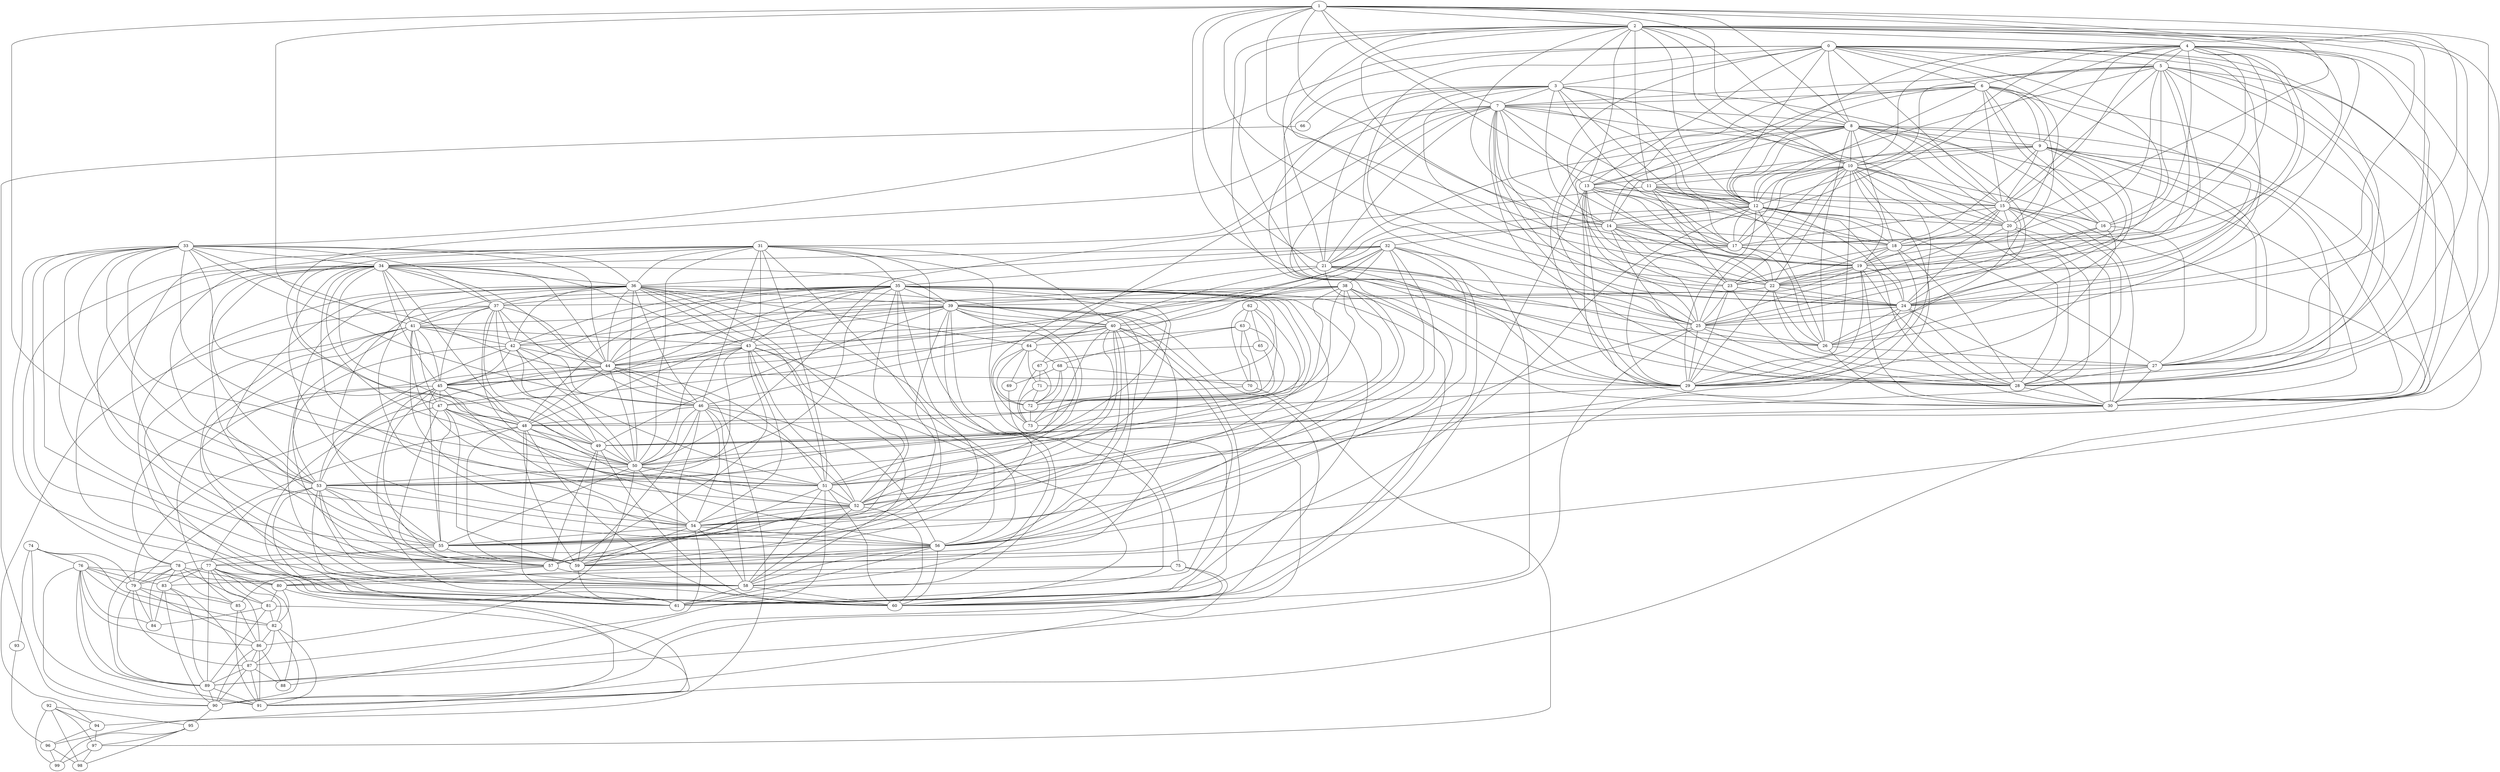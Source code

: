 graph G {
0;
1;
2;
3;
4;
5;
6;
7;
8;
9;
10;
11;
12;
13;
14;
15;
16;
17;
18;
19;
20;
21;
22;
23;
24;
25;
26;
27;
28;
29;
30;
31;
32;
33;
34;
35;
36;
37;
38;
39;
40;
41;
42;
43;
44;
45;
46;
47;
48;
49;
50;
51;
52;
53;
54;
55;
56;
57;
58;
59;
60;
61;
62;
63;
64;
65;
66;
67;
68;
69;
70;
71;
72;
73;
74;
75;
76;
77;
78;
79;
80;
81;
82;
83;
84;
85;
86;
87;
88;
89;
90;
91;
92;
93;
94;
95;
96;
97;
98;
99;
0--3 ;
0--5 ;
0--6 ;
0--8 ;
0--12 ;
0--13 ;
0--15 ;
0--19 ;
0--20 ;
0--22 ;
0--24 ;
0--25 ;
0--27 ;
0--28 ;
0--30 ;
0--33 ;
1--2 ;
1--7 ;
1--8 ;
1--10 ;
1--12 ;
1--14 ;
1--17 ;
1--20 ;
1--21 ;
1--22 ;
1--24 ;
1--26 ;
1--28 ;
1--29 ;
1--53 ;
2--3 ;
2--4 ;
2--8 ;
2--10 ;
2--11 ;
2--12 ;
2--13 ;
2--14 ;
2--17 ;
2--18 ;
2--21 ;
2--22 ;
2--24 ;
2--25 ;
2--27 ;
2--28 ;
2--29 ;
2--30 ;
3--7 ;
3--10 ;
3--12 ;
3--14 ;
3--16 ;
3--17 ;
3--18 ;
3--21 ;
3--22 ;
3--24 ;
3--28 ;
3--66 ;
4--5 ;
4--9 ;
4--10 ;
4--11 ;
4--12 ;
4--14 ;
4--15 ;
4--16 ;
4--17 ;
4--18 ;
4--19 ;
4--22 ;
4--24 ;
4--28 ;
4--30 ;
5--6 ;
5--7 ;
5--10 ;
5--12 ;
5--15 ;
5--16 ;
5--17 ;
5--19 ;
5--23 ;
5--27 ;
5--29 ;
5--30 ;
5--59 ;
6--7 ;
6--9 ;
6--12 ;
6--13 ;
6--14 ;
6--15 ;
6--16 ;
6--17 ;
6--19 ;
6--24 ;
6--25 ;
6--26 ;
7--8 ;
7--11 ;
7--12 ;
7--13 ;
7--14 ;
7--20 ;
7--21 ;
7--23 ;
7--24 ;
7--25 ;
7--28 ;
7--29 ;
7--31 ;
7--48 ;
7--64 ;
8--9 ;
8--10 ;
8--12 ;
8--13 ;
8--15 ;
8--18 ;
8--20 ;
8--21 ;
8--23 ;
8--24 ;
8--25 ;
8--26 ;
8--27 ;
8--29 ;
8--30 ;
8--94 ;
9--10 ;
9--12 ;
9--13 ;
9--15 ;
9--18 ;
9--25 ;
9--26 ;
9--27 ;
9--28 ;
9--30 ;
10--11 ;
10--12 ;
10--14 ;
10--15 ;
10--16 ;
10--17 ;
10--19 ;
10--20 ;
10--22 ;
10--23 ;
10--25 ;
10--28 ;
10--29 ;
10--52 ;
10--78 ;
11--12 ;
11--15 ;
11--17 ;
11--19 ;
11--20 ;
11--22 ;
11--23 ;
11--50 ;
12--14 ;
12--17 ;
12--18 ;
12--20 ;
12--21 ;
12--24 ;
12--26 ;
12--27 ;
12--29 ;
12--30 ;
12--32 ;
12--77 ;
13--15 ;
13--17 ;
13--18 ;
13--19 ;
13--22 ;
13--23 ;
13--25 ;
13--29 ;
13--30 ;
13--60 ;
14--17 ;
14--18 ;
14--19 ;
14--21 ;
14--22 ;
14--25 ;
14--28 ;
15--16 ;
15--17 ;
15--18 ;
15--19 ;
15--20 ;
15--25 ;
15--26 ;
15--28 ;
15--30 ;
15--51 ;
16--22 ;
16--25 ;
16--27 ;
16--29 ;
17--19 ;
17--26 ;
17--29 ;
18--19 ;
18--22 ;
18--23 ;
18--28 ;
18--29 ;
19--22 ;
19--23 ;
19--24 ;
19--28 ;
19--29 ;
19--30 ;
19--37 ;
20--24 ;
20--28 ;
20--30 ;
20--49 ;
21--24 ;
21--25 ;
21--26 ;
21--29 ;
21--30 ;
21--67 ;
21--72 ;
22--24 ;
22--26 ;
22--27 ;
22--29 ;
22--39 ;
23--24 ;
23--25 ;
23--28 ;
23--29 ;
24--25 ;
24--26 ;
24--28 ;
24--29 ;
24--30 ;
25--26 ;
25--28 ;
25--29 ;
25--55 ;
25--89 ;
26--27 ;
26--30 ;
27--28 ;
27--29 ;
27--30 ;
28--30 ;
29--48 ;
30--73 ;
31--34 ;
31--35 ;
31--36 ;
31--40 ;
31--43 ;
31--46 ;
31--47 ;
31--50 ;
31--51 ;
31--53 ;
31--56 ;
31--59 ;
31--60 ;
31--61 ;
32--34 ;
32--35 ;
32--36 ;
32--38 ;
32--40 ;
32--44 ;
32--45 ;
32--51 ;
32--54 ;
32--56 ;
32--60 ;
32--61 ;
33--34 ;
33--36 ;
33--37 ;
33--41 ;
33--44 ;
33--46 ;
33--48 ;
33--50 ;
33--51 ;
33--53 ;
33--55 ;
33--56 ;
33--57 ;
33--58 ;
33--61 ;
34--36 ;
34--37 ;
34--39 ;
34--41 ;
34--43 ;
34--44 ;
34--45 ;
34--46 ;
34--48 ;
34--49 ;
34--50 ;
34--52 ;
34--53 ;
34--54 ;
34--55 ;
34--58 ;
34--60 ;
34--78 ;
35--37 ;
35--39 ;
35--41 ;
35--42 ;
35--43 ;
35--44 ;
35--45 ;
35--46 ;
35--47 ;
35--48 ;
35--50 ;
35--51 ;
35--52 ;
35--53 ;
35--54 ;
35--55 ;
35--56 ;
35--57 ;
35--59 ;
35--60 ;
35--61 ;
36--37 ;
36--39 ;
36--40 ;
36--42 ;
36--43 ;
36--44 ;
36--46 ;
36--50 ;
36--51 ;
36--52 ;
36--53 ;
36--54 ;
36--55 ;
36--58 ;
36--61 ;
36--64 ;
37--41 ;
37--42 ;
37--44 ;
37--45 ;
37--46 ;
37--49 ;
37--50 ;
37--55 ;
37--56 ;
37--94 ;
38--39 ;
38--40 ;
38--42 ;
38--44 ;
38--48 ;
38--49 ;
38--50 ;
38--52 ;
38--53 ;
38--55 ;
38--56 ;
39--40 ;
39--41 ;
39--42 ;
39--44 ;
39--48 ;
39--49 ;
39--52 ;
39--53 ;
39--55 ;
39--56 ;
39--57 ;
39--59 ;
39--60 ;
39--61 ;
40--43 ;
40--44 ;
40--46 ;
40--47 ;
40--49 ;
40--51 ;
40--52 ;
40--54 ;
40--56 ;
40--58 ;
40--61 ;
40--90 ;
41--42 ;
41--43 ;
41--44 ;
41--45 ;
41--47 ;
41--51 ;
41--54 ;
41--58 ;
41--59 ;
41--60 ;
41--61 ;
42--44 ;
42--45 ;
42--49 ;
42--50 ;
42--51 ;
42--53 ;
42--59 ;
43--44 ;
43--45 ;
43--50 ;
43--52 ;
43--53 ;
43--54 ;
43--56 ;
43--57 ;
43--58 ;
43--60 ;
44--45 ;
44--46 ;
44--48 ;
44--50 ;
44--51 ;
44--53 ;
44--85 ;
44--96 ;
45--47 ;
45--49 ;
45--50 ;
45--54 ;
45--55 ;
45--59 ;
45--60 ;
45--78 ;
45--79 ;
46--48 ;
46--50 ;
46--52 ;
46--54 ;
46--56 ;
46--58 ;
46--59 ;
46--61 ;
47--48 ;
47--50 ;
47--52 ;
47--55 ;
47--58 ;
47--59 ;
47--61 ;
48--49 ;
48--51 ;
48--57 ;
48--59 ;
48--60 ;
48--61 ;
48--79 ;
49--50 ;
49--57 ;
49--59 ;
49--60 ;
50--51 ;
50--52 ;
50--53 ;
50--54 ;
50--55 ;
50--86 ;
51--52 ;
51--58 ;
51--59 ;
51--60 ;
51--88 ;
52--54 ;
52--55 ;
52--57 ;
52--58 ;
52--60 ;
53--55 ;
53--56 ;
53--57 ;
53--58 ;
53--59 ;
53--60 ;
53--61 ;
53--77 ;
54--55 ;
54--56 ;
54--58 ;
54--59 ;
54--87 ;
55--57 ;
55--77 ;
56--58 ;
56--59 ;
56--60 ;
56--61 ;
56--80 ;
57--58 ;
57--80 ;
57--85 ;
58--60 ;
58--61 ;
59--61 ;
62--63 ;
62--65 ;
62--70 ;
62--71 ;
62--72 ;
63--64 ;
63--68 ;
63--70 ;
63--72 ;
63--73 ;
64--68 ;
64--69 ;
64--71 ;
64--72 ;
64--73 ;
65--67 ;
65--72 ;
66--90 ;
67--71 ;
67--72 ;
67--73 ;
68--69 ;
68--70 ;
68--72 ;
68--73 ;
69--75 ;
70--72 ;
70--97 ;
71--72 ;
71--73 ;
72--73 ;
74--76 ;
74--79 ;
74--82 ;
74--91 ;
74--93 ;
75--80 ;
75--83 ;
75--89 ;
75--90 ;
76--79 ;
76--80 ;
76--82 ;
76--83 ;
76--84 ;
76--86 ;
76--89 ;
76--90 ;
76--91 ;
77--79 ;
77--80 ;
77--81 ;
77--82 ;
77--83 ;
77--86 ;
77--88 ;
77--89 ;
77--91 ;
78--79 ;
78--80 ;
78--81 ;
78--83 ;
78--84 ;
78--85 ;
78--89 ;
79--84 ;
79--85 ;
79--86 ;
79--87 ;
79--89 ;
80--81 ;
80--82 ;
80--91 ;
81--82 ;
81--84 ;
81--89 ;
81--91 ;
82--86 ;
82--87 ;
82--90 ;
82--91 ;
83--84 ;
83--87 ;
83--89 ;
83--90 ;
85--86 ;
85--91 ;
86--87 ;
86--88 ;
86--90 ;
86--91 ;
87--88 ;
87--89 ;
87--90 ;
87--91 ;
89--90 ;
89--91 ;
90--95 ;
92--94 ;
92--95 ;
92--97 ;
92--98 ;
92--99 ;
93--96 ;
94--96 ;
94--97 ;
95--97 ;
95--98 ;
95--99 ;
96--98 ;
96--99 ;
97--98 ;
97--99 ;
}
